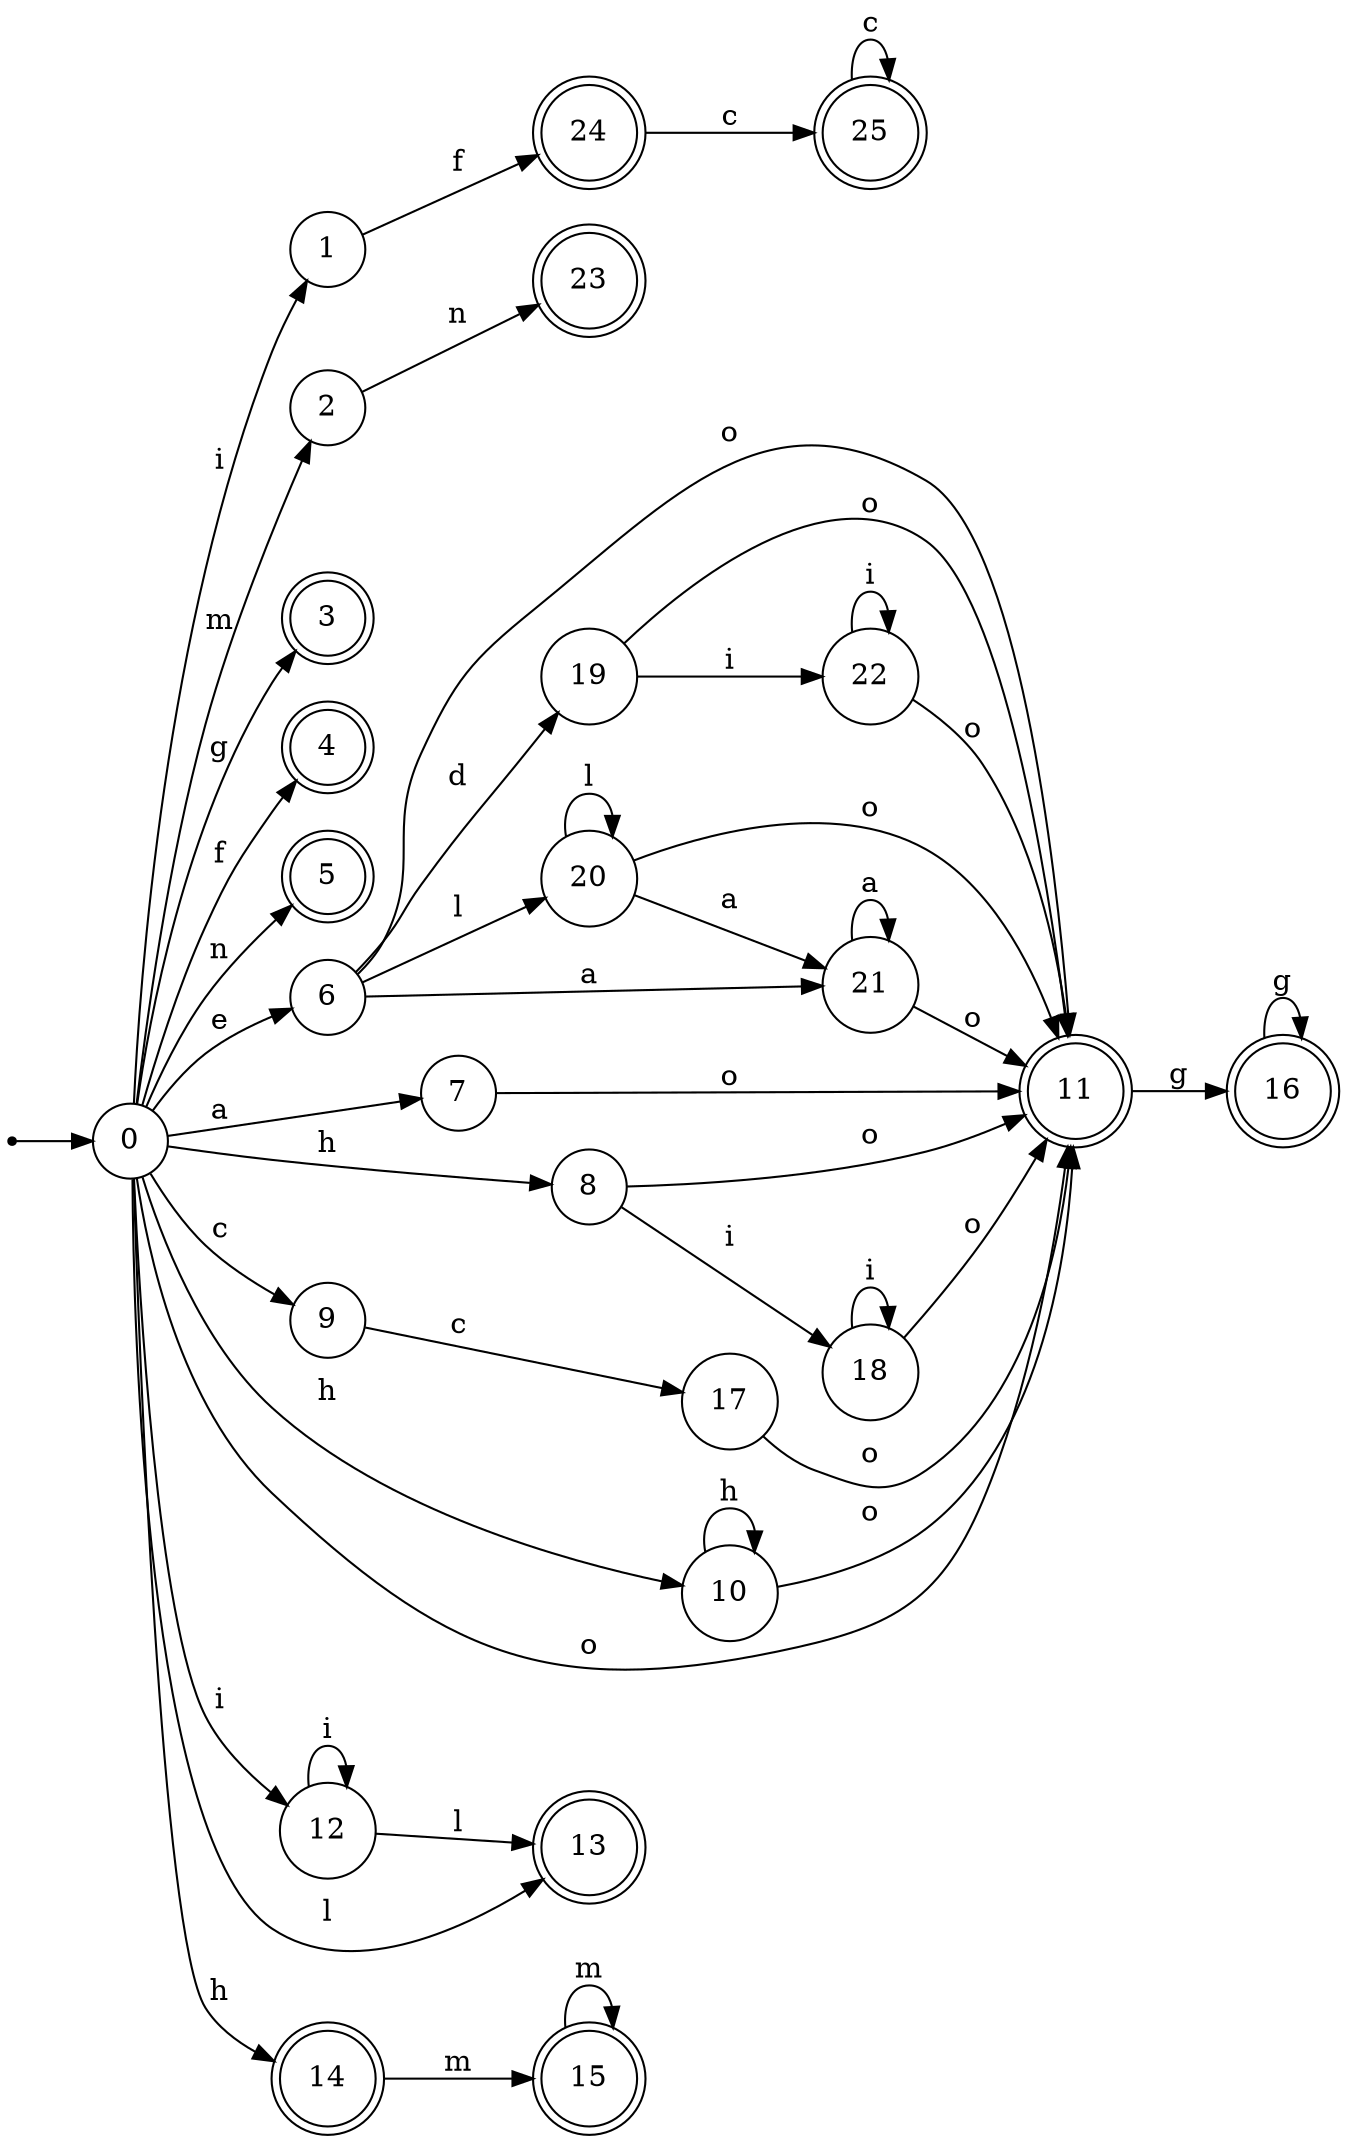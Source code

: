 digraph finite_state_machine {
rankdir=LR;
size="20,20";
node [shape = point]; "dummy0"
node [shape = circle]; "0";
"dummy0" -> "0";
node [shape = circle]; "1";
node [shape = circle]; "2";
node [shape = doublecircle]; "3";node [shape = doublecircle]; "4";node [shape = doublecircle]; "5";node [shape = circle]; "6";
node [shape = circle]; "7";
node [shape = circle]; "8";
node [shape = circle]; "9";
node [shape = circle]; "10";
node [shape = doublecircle]; "11";node [shape = circle]; "12";
node [shape = doublecircle]; "13";node [shape = doublecircle]; "14";node [shape = doublecircle]; "15";node [shape = doublecircle]; "16";node [shape = circle]; "17";
node [shape = circle]; "18";
node [shape = circle]; "19";
node [shape = circle]; "20";
node [shape = circle]; "21";
node [shape = circle]; "22";
node [shape = doublecircle]; "23";node [shape = doublecircle]; "24";node [shape = doublecircle]; "25";"0" -> "1" [label = "i"];
 "0" -> "12" [label = "i"];
 "0" -> "2" [label = "m"];
 "0" -> "3" [label = "g"];
 "0" -> "4" [label = "f"];
 "0" -> "5" [label = "n"];
 "0" -> "6" [label = "e"];
 "0" -> "7" [label = "a"];
 "0" -> "8" [label = "h"];
 "0" -> "10" [label = "h"];
 "0" -> "14" [label = "h"];
 "0" -> "9" [label = "c"];
 "0" -> "11" [label = "o"];
 "0" -> "13" [label = "l"];
 "14" -> "15" [label = "m"];
 "15" -> "15" [label = "m"];
 "12" -> "12" [label = "i"];
 "12" -> "13" [label = "l"];
 "11" -> "16" [label = "g"];
 "16" -> "16" [label = "g"];
 "10" -> "10" [label = "h"];
 "10" -> "11" [label = "o"];
 "9" -> "17" [label = "c"];
 "17" -> "11" [label = "o"];
 "8" -> "18" [label = "i"];
 "8" -> "11" [label = "o"];
 "18" -> "18" [label = "i"];
 "18" -> "11" [label = "o"];
 "7" -> "11" [label = "o"];
 "6" -> "19" [label = "d"];
 "6" -> "20" [label = "l"];
 "6" -> "21" [label = "a"];
 "6" -> "11" [label = "o"];
 "21" -> "21" [label = "a"];
 "21" -> "11" [label = "o"];
 "20" -> "20" [label = "l"];
 "20" -> "21" [label = "a"];
 "20" -> "11" [label = "o"];
 "19" -> "22" [label = "i"];
 "19" -> "11" [label = "o"];
 "22" -> "22" [label = "i"];
 "22" -> "11" [label = "o"];
 "2" -> "23" [label = "n"];
 "1" -> "24" [label = "f"];
 "24" -> "25" [label = "c"];
 "25" -> "25" [label = "c"];
 }
